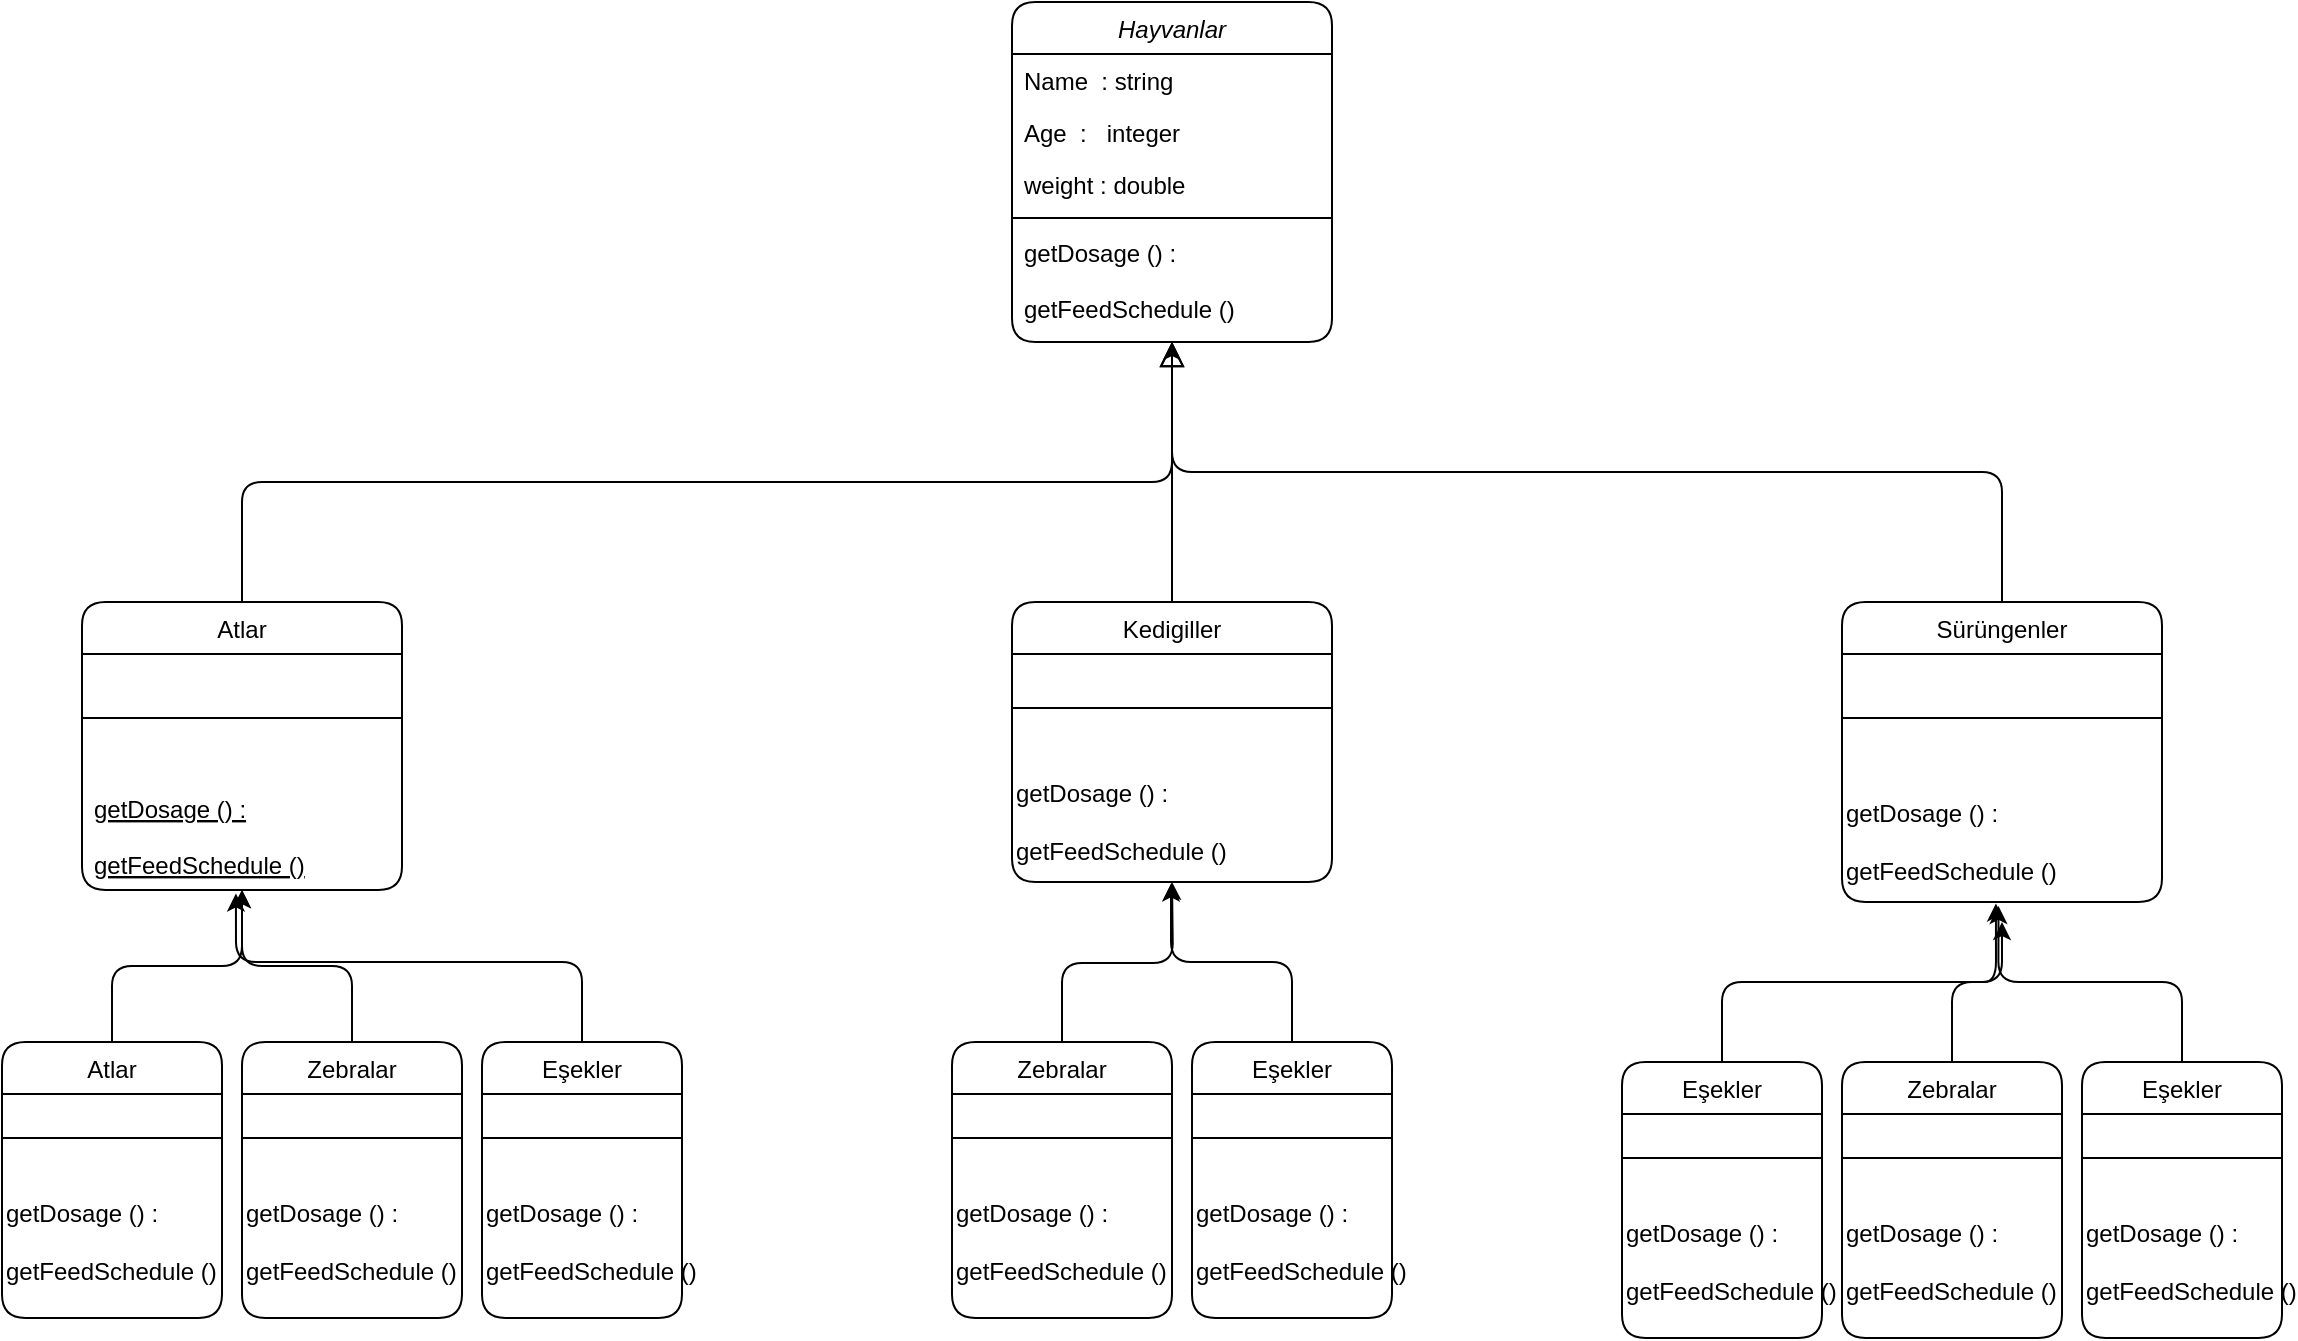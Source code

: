 <mxfile version="20.8.23" type="github">
  <diagram id="C5RBs43oDa-KdzZeNtuy" name="Page-1">
    <mxGraphModel dx="1313" dy="708" grid="1" gridSize="10" guides="1" tooltips="1" connect="1" arrows="1" fold="1" page="1" pageScale="1" pageWidth="1169" pageHeight="827" background="none" math="0" shadow="0">
      <root>
        <mxCell id="WIyWlLk6GJQsqaUBKTNV-0" />
        <mxCell id="WIyWlLk6GJQsqaUBKTNV-1" parent="WIyWlLk6GJQsqaUBKTNV-0" />
        <mxCell id="zkfFHV4jXpPFQw0GAbJ--0" value="Hayvanlar" style="swimlane;fontStyle=2;align=center;verticalAlign=top;childLayout=stackLayout;horizontal=1;startSize=26;horizontalStack=0;resizeParent=1;resizeLast=0;collapsible=1;marginBottom=0;rounded=1;shadow=0;strokeWidth=1;labelBackgroundColor=none;" parent="WIyWlLk6GJQsqaUBKTNV-1" vertex="1">
          <mxGeometry x="505" y="40" width="160" height="170" as="geometry">
            <mxRectangle x="230" y="140" width="160" height="26" as="alternateBounds" />
          </mxGeometry>
        </mxCell>
        <mxCell id="zkfFHV4jXpPFQw0GAbJ--1" value="Name  : string" style="text;align=left;verticalAlign=top;spacingLeft=4;spacingRight=4;overflow=hidden;rotatable=0;points=[[0,0.5],[1,0.5]];portConstraint=eastwest;labelBackgroundColor=none;rounded=1;" parent="zkfFHV4jXpPFQw0GAbJ--0" vertex="1">
          <mxGeometry y="26" width="160" height="26" as="geometry" />
        </mxCell>
        <mxCell id="zkfFHV4jXpPFQw0GAbJ--2" value="Age  :   integer" style="text;align=left;verticalAlign=top;spacingLeft=4;spacingRight=4;overflow=hidden;rotatable=0;points=[[0,0.5],[1,0.5]];portConstraint=eastwest;rounded=1;shadow=0;html=0;labelBackgroundColor=none;" parent="zkfFHV4jXpPFQw0GAbJ--0" vertex="1">
          <mxGeometry y="52" width="160" height="26" as="geometry" />
        </mxCell>
        <mxCell id="zkfFHV4jXpPFQw0GAbJ--3" value="weight : double" style="text;align=left;verticalAlign=top;spacingLeft=4;spacingRight=4;overflow=hidden;rotatable=0;points=[[0,0.5],[1,0.5]];portConstraint=eastwest;rounded=1;shadow=0;html=0;labelBackgroundColor=none;" parent="zkfFHV4jXpPFQw0GAbJ--0" vertex="1">
          <mxGeometry y="78" width="160" height="26" as="geometry" />
        </mxCell>
        <mxCell id="zkfFHV4jXpPFQw0GAbJ--4" value="" style="line;html=1;strokeWidth=1;align=left;verticalAlign=middle;spacingTop=-1;spacingLeft=3;spacingRight=3;rotatable=0;labelPosition=right;points=[];portConstraint=eastwest;labelBackgroundColor=none;rounded=1;" parent="zkfFHV4jXpPFQw0GAbJ--0" vertex="1">
          <mxGeometry y="104" width="160" height="8" as="geometry" />
        </mxCell>
        <mxCell id="zkfFHV4jXpPFQw0GAbJ--5" value=" getDosage () : &#xa;&#xa;getFeedSchedule ()" style="text;align=left;verticalAlign=top;spacingLeft=4;spacingRight=4;overflow=hidden;rotatable=0;points=[[0,0.5],[1,0.5]];portConstraint=eastwest;labelBackgroundColor=none;rounded=1;" parent="zkfFHV4jXpPFQw0GAbJ--0" vertex="1">
          <mxGeometry y="112" width="160" height="48" as="geometry" />
        </mxCell>
        <mxCell id="zkfFHV4jXpPFQw0GAbJ--6" value="Atlar" style="swimlane;fontStyle=0;align=center;verticalAlign=top;childLayout=stackLayout;horizontal=1;startSize=26;horizontalStack=0;resizeParent=1;resizeLast=0;collapsible=1;marginBottom=0;rounded=1;shadow=0;strokeWidth=1;labelBackgroundColor=none;" parent="WIyWlLk6GJQsqaUBKTNV-1" vertex="1">
          <mxGeometry x="40" y="340" width="160" height="144" as="geometry">
            <mxRectangle x="130" y="380" width="160" height="26" as="alternateBounds" />
          </mxGeometry>
        </mxCell>
        <mxCell id="zkfFHV4jXpPFQw0GAbJ--9" value="" style="line;html=1;strokeWidth=1;align=left;verticalAlign=middle;spacingTop=-1;spacingLeft=3;spacingRight=3;rotatable=0;labelPosition=right;points=[];portConstraint=eastwest;labelBackgroundColor=none;rounded=1;" parent="zkfFHV4jXpPFQw0GAbJ--6" vertex="1">
          <mxGeometry y="26" width="160" height="64" as="geometry" />
        </mxCell>
        <mxCell id="zkfFHV4jXpPFQw0GAbJ--10" value=" getDosage () : &#xa;&#xa;getFeedSchedule ()" style="text;align=left;verticalAlign=top;spacingLeft=4;spacingRight=4;overflow=hidden;rotatable=0;points=[[0,0.5],[1,0.5]];portConstraint=eastwest;fontStyle=4;labelBackgroundColor=none;rounded=1;" parent="zkfFHV4jXpPFQw0GAbJ--6" vertex="1">
          <mxGeometry y="90" width="160" height="54" as="geometry" />
        </mxCell>
        <mxCell id="zkfFHV4jXpPFQw0GAbJ--12" value="" style="endArrow=block;endSize=10;endFill=0;shadow=0;strokeWidth=1;rounded=1;edgeStyle=elbowEdgeStyle;elbow=vertical;labelBackgroundColor=none;fontColor=default;" parent="WIyWlLk6GJQsqaUBKTNV-1" source="zkfFHV4jXpPFQw0GAbJ--6" target="zkfFHV4jXpPFQw0GAbJ--0" edge="1">
          <mxGeometry width="160" relative="1" as="geometry">
            <mxPoint x="200" y="203" as="sourcePoint" />
            <mxPoint x="200" y="203" as="targetPoint" />
            <Array as="points">
              <mxPoint x="290" y="280" />
            </Array>
          </mxGeometry>
        </mxCell>
        <mxCell id="zkfFHV4jXpPFQw0GAbJ--16" value="" style="endArrow=block;endSize=10;endFill=0;shadow=0;strokeWidth=1;rounded=1;edgeStyle=elbowEdgeStyle;elbow=vertical;labelBackgroundColor=none;fontColor=default;" parent="WIyWlLk6GJQsqaUBKTNV-1" source="zkfFHV4jXpPFQw0GAbJ--13" target="zkfFHV4jXpPFQw0GAbJ--0" edge="1">
          <mxGeometry width="160" relative="1" as="geometry">
            <mxPoint x="210" y="373" as="sourcePoint" />
            <mxPoint x="310" y="271" as="targetPoint" />
          </mxGeometry>
        </mxCell>
        <mxCell id="a2PCVH2uoHXZf3xDA6JO-47" style="edgeStyle=orthogonalEdgeStyle;rounded=1;orthogonalLoop=1;jettySize=auto;html=1;exitX=0.5;exitY=0;exitDx=0;exitDy=0;entryX=0.5;entryY=1;entryDx=0;entryDy=0;" edge="1" parent="WIyWlLk6GJQsqaUBKTNV-1" source="zkfFHV4jXpPFQw0GAbJ--17" target="zkfFHV4jXpPFQw0GAbJ--0">
          <mxGeometry relative="1" as="geometry" />
        </mxCell>
        <mxCell id="zkfFHV4jXpPFQw0GAbJ--17" value="Sürüngenler" style="swimlane;fontStyle=0;align=center;verticalAlign=top;childLayout=stackLayout;horizontal=1;startSize=26;horizontalStack=0;resizeParent=1;resizeLast=0;collapsible=1;marginBottom=0;rounded=1;shadow=0;strokeWidth=1;labelBackgroundColor=none;" parent="WIyWlLk6GJQsqaUBKTNV-1" vertex="1">
          <mxGeometry x="920" y="340" width="160" height="150" as="geometry">
            <mxRectangle x="550" y="140" width="160" height="26" as="alternateBounds" />
          </mxGeometry>
        </mxCell>
        <mxCell id="zkfFHV4jXpPFQw0GAbJ--23" value="" style="line;html=1;strokeWidth=1;align=left;verticalAlign=middle;spacingTop=-1;spacingLeft=3;spacingRight=3;rotatable=0;labelPosition=right;points=[];portConstraint=eastwest;labelBackgroundColor=none;rounded=1;" parent="zkfFHV4jXpPFQw0GAbJ--17" vertex="1">
          <mxGeometry y="26" width="160" height="64" as="geometry" />
        </mxCell>
        <mxCell id="a2PCVH2uoHXZf3xDA6JO-80" value=" getDosage () : &lt;br&gt;&lt;br&gt;getFeedSchedule ()" style="text;html=1;align=left;verticalAlign=middle;resizable=0;points=[];autosize=1;strokeColor=none;fillColor=none;" vertex="1" parent="zkfFHV4jXpPFQw0GAbJ--17">
          <mxGeometry y="90" width="160" height="60" as="geometry" />
        </mxCell>
        <mxCell id="a2PCVH2uoHXZf3xDA6JO-1" value="" style="endArrow=none;shadow=0;strokeWidth=1;rounded=1;endFill=1;edgeStyle=elbowEdgeStyle;elbow=vertical;labelBackgroundColor=none;fontColor=default;" edge="1" parent="WIyWlLk6GJQsqaUBKTNV-1" source="zkfFHV4jXpPFQw0GAbJ--0" target="zkfFHV4jXpPFQw0GAbJ--13">
          <mxGeometry x="0.5" y="41" relative="1" as="geometry">
            <mxPoint x="400" y="210" as="sourcePoint" />
            <mxPoint x="620" y="340" as="targetPoint" />
            <mxPoint x="-40" y="32" as="offset" />
            <Array as="points" />
          </mxGeometry>
        </mxCell>
        <mxCell id="zkfFHV4jXpPFQw0GAbJ--13" value="Kedigiller" style="swimlane;fontStyle=0;align=center;verticalAlign=top;childLayout=stackLayout;horizontal=1;startSize=26;horizontalStack=0;resizeParent=1;resizeLast=0;collapsible=1;marginBottom=0;rounded=1;shadow=0;strokeWidth=1;labelBackgroundColor=none;" parent="WIyWlLk6GJQsqaUBKTNV-1" vertex="1">
          <mxGeometry x="505" y="340" width="160" height="140" as="geometry">
            <mxRectangle x="340" y="380" width="170" height="26" as="alternateBounds" />
          </mxGeometry>
        </mxCell>
        <mxCell id="zkfFHV4jXpPFQw0GAbJ--15" value="" style="line;html=1;strokeWidth=1;align=left;verticalAlign=middle;spacingTop=-1;spacingLeft=3;spacingRight=3;rotatable=0;labelPosition=right;points=[];portConstraint=eastwest;labelBackgroundColor=none;rounded=1;" parent="zkfFHV4jXpPFQw0GAbJ--13" vertex="1">
          <mxGeometry y="26" width="160" height="54" as="geometry" />
        </mxCell>
        <mxCell id="a2PCVH2uoHXZf3xDA6JO-78" value=" getDosage () : &lt;br&gt;&lt;br&gt;getFeedSchedule ()" style="text;html=1;align=left;verticalAlign=middle;resizable=0;points=[];autosize=1;strokeColor=none;fillColor=none;" vertex="1" parent="zkfFHV4jXpPFQw0GAbJ--13">
          <mxGeometry y="80" width="160" height="60" as="geometry" />
        </mxCell>
        <mxCell id="a2PCVH2uoHXZf3xDA6JO-115" style="edgeStyle=orthogonalEdgeStyle;rounded=1;orthogonalLoop=1;jettySize=auto;html=1;" edge="1" parent="WIyWlLk6GJQsqaUBKTNV-1" source="a2PCVH2uoHXZf3xDA6JO-4" target="zkfFHV4jXpPFQw0GAbJ--6">
          <mxGeometry relative="1" as="geometry" />
        </mxCell>
        <mxCell id="a2PCVH2uoHXZf3xDA6JO-4" value="Atlar" style="swimlane;fontStyle=0;align=center;verticalAlign=top;childLayout=stackLayout;horizontal=1;startSize=26;horizontalStack=0;resizeParent=1;resizeLast=0;collapsible=1;marginBottom=0;rounded=1;shadow=0;strokeWidth=1;labelBackgroundColor=none;" vertex="1" parent="WIyWlLk6GJQsqaUBKTNV-1">
          <mxGeometry y="560" width="110" height="138" as="geometry">
            <mxRectangle x="130" y="380" width="160" height="26" as="alternateBounds" />
          </mxGeometry>
        </mxCell>
        <mxCell id="a2PCVH2uoHXZf3xDA6JO-7" value="" style="line;html=1;strokeWidth=1;align=left;verticalAlign=middle;spacingTop=-1;spacingLeft=3;spacingRight=3;rotatable=0;labelPosition=right;points=[];portConstraint=eastwest;labelBackgroundColor=none;rounded=1;" vertex="1" parent="a2PCVH2uoHXZf3xDA6JO-4">
          <mxGeometry y="26" width="110" height="44" as="geometry" />
        </mxCell>
        <mxCell id="a2PCVH2uoHXZf3xDA6JO-81" value=" getDosage () : &lt;br&gt;&lt;br&gt;getFeedSchedule ()" style="text;html=1;align=left;verticalAlign=middle;resizable=0;points=[];autosize=1;strokeColor=none;fillColor=none;" vertex="1" parent="a2PCVH2uoHXZf3xDA6JO-4">
          <mxGeometry y="70" width="110" height="60" as="geometry" />
        </mxCell>
        <mxCell id="a2PCVH2uoHXZf3xDA6JO-114" style="edgeStyle=orthogonalEdgeStyle;rounded=1;orthogonalLoop=1;jettySize=auto;html=1;" edge="1" parent="WIyWlLk6GJQsqaUBKTNV-1" source="a2PCVH2uoHXZf3xDA6JO-10" target="zkfFHV4jXpPFQw0GAbJ--6">
          <mxGeometry relative="1" as="geometry" />
        </mxCell>
        <mxCell id="a2PCVH2uoHXZf3xDA6JO-10" value="Zebralar" style="swimlane;fontStyle=0;align=center;verticalAlign=top;childLayout=stackLayout;horizontal=1;startSize=26;horizontalStack=0;resizeParent=1;resizeLast=0;collapsible=1;marginBottom=0;rounded=1;shadow=0;strokeWidth=1;labelBackgroundColor=none;" vertex="1" parent="WIyWlLk6GJQsqaUBKTNV-1">
          <mxGeometry x="120" y="560" width="110" height="138" as="geometry">
            <mxRectangle x="130" y="380" width="160" height="26" as="alternateBounds" />
          </mxGeometry>
        </mxCell>
        <mxCell id="a2PCVH2uoHXZf3xDA6JO-13" value="" style="line;html=1;strokeWidth=1;align=left;verticalAlign=middle;spacingTop=-1;spacingLeft=3;spacingRight=3;rotatable=0;labelPosition=right;points=[];portConstraint=eastwest;labelBackgroundColor=none;rounded=1;" vertex="1" parent="a2PCVH2uoHXZf3xDA6JO-10">
          <mxGeometry y="26" width="110" height="44" as="geometry" />
        </mxCell>
        <mxCell id="a2PCVH2uoHXZf3xDA6JO-82" value=" getDosage () : &lt;br&gt;&lt;br&gt;getFeedSchedule ()" style="text;html=1;align=left;verticalAlign=middle;resizable=0;points=[];autosize=1;strokeColor=none;fillColor=none;" vertex="1" parent="a2PCVH2uoHXZf3xDA6JO-10">
          <mxGeometry y="70" width="110" height="60" as="geometry" />
        </mxCell>
        <mxCell id="a2PCVH2uoHXZf3xDA6JO-113" style="edgeStyle=orthogonalEdgeStyle;rounded=1;orthogonalLoop=1;jettySize=auto;html=1;entryX=0.481;entryY=1.032;entryDx=0;entryDy=0;entryPerimeter=0;" edge="1" parent="WIyWlLk6GJQsqaUBKTNV-1" source="a2PCVH2uoHXZf3xDA6JO-16" target="zkfFHV4jXpPFQw0GAbJ--10">
          <mxGeometry relative="1" as="geometry">
            <Array as="points">
              <mxPoint x="290" y="520" />
              <mxPoint x="117" y="520" />
            </Array>
          </mxGeometry>
        </mxCell>
        <mxCell id="a2PCVH2uoHXZf3xDA6JO-16" value="Eşekler" style="swimlane;fontStyle=0;align=center;verticalAlign=top;childLayout=stackLayout;horizontal=1;startSize=26;horizontalStack=0;resizeParent=1;resizeLast=0;collapsible=1;marginBottom=0;rounded=1;shadow=0;strokeWidth=1;labelBackgroundColor=none;" vertex="1" parent="WIyWlLk6GJQsqaUBKTNV-1">
          <mxGeometry x="240" y="560" width="100" height="138" as="geometry">
            <mxRectangle x="130" y="380" width="160" height="26" as="alternateBounds" />
          </mxGeometry>
        </mxCell>
        <mxCell id="a2PCVH2uoHXZf3xDA6JO-19" value="" style="line;html=1;strokeWidth=1;align=left;verticalAlign=middle;spacingTop=-1;spacingLeft=3;spacingRight=3;rotatable=0;labelPosition=right;points=[];portConstraint=eastwest;labelBackgroundColor=none;rounded=1;" vertex="1" parent="a2PCVH2uoHXZf3xDA6JO-16">
          <mxGeometry y="26" width="100" height="44" as="geometry" />
        </mxCell>
        <mxCell id="a2PCVH2uoHXZf3xDA6JO-83" value=" getDosage () : &lt;br&gt;&lt;br&gt;getFeedSchedule ()" style="text;html=1;align=left;verticalAlign=middle;resizable=0;points=[];autosize=1;strokeColor=none;fillColor=none;" vertex="1" parent="a2PCVH2uoHXZf3xDA6JO-16">
          <mxGeometry y="70" width="100" height="60" as="geometry" />
        </mxCell>
        <mxCell id="a2PCVH2uoHXZf3xDA6JO-102" value="" style="edgeStyle=orthogonalEdgeStyle;rounded=1;orthogonalLoop=1;jettySize=auto;html=1;" edge="1" parent="WIyWlLk6GJQsqaUBKTNV-1" source="a2PCVH2uoHXZf3xDA6JO-84">
          <mxGeometry relative="1" as="geometry">
            <mxPoint x="585" y="480" as="targetPoint" />
          </mxGeometry>
        </mxCell>
        <mxCell id="a2PCVH2uoHXZf3xDA6JO-84" value="Zebralar" style="swimlane;fontStyle=0;align=center;verticalAlign=top;childLayout=stackLayout;horizontal=1;startSize=26;horizontalStack=0;resizeParent=1;resizeLast=0;collapsible=1;marginBottom=0;rounded=1;shadow=0;strokeWidth=1;labelBackgroundColor=none;" vertex="1" parent="WIyWlLk6GJQsqaUBKTNV-1">
          <mxGeometry x="475" y="560" width="110" height="138" as="geometry">
            <mxRectangle x="130" y="380" width="160" height="26" as="alternateBounds" />
          </mxGeometry>
        </mxCell>
        <mxCell id="a2PCVH2uoHXZf3xDA6JO-85" value="" style="line;html=1;strokeWidth=1;align=left;verticalAlign=middle;spacingTop=-1;spacingLeft=3;spacingRight=3;rotatable=0;labelPosition=right;points=[];portConstraint=eastwest;labelBackgroundColor=none;rounded=1;" vertex="1" parent="a2PCVH2uoHXZf3xDA6JO-84">
          <mxGeometry y="26" width="110" height="44" as="geometry" />
        </mxCell>
        <mxCell id="a2PCVH2uoHXZf3xDA6JO-86" value=" getDosage () : &lt;br&gt;&lt;br&gt;getFeedSchedule ()" style="text;html=1;align=left;verticalAlign=middle;resizable=0;points=[];autosize=1;strokeColor=none;fillColor=none;" vertex="1" parent="a2PCVH2uoHXZf3xDA6JO-84">
          <mxGeometry y="70" width="110" height="60" as="geometry" />
        </mxCell>
        <mxCell id="a2PCVH2uoHXZf3xDA6JO-103" style="edgeStyle=orthogonalEdgeStyle;rounded=1;orthogonalLoop=1;jettySize=auto;html=1;entryX=0.497;entryY=1.012;entryDx=0;entryDy=0;entryPerimeter=0;" edge="1" parent="WIyWlLk6GJQsqaUBKTNV-1" source="a2PCVH2uoHXZf3xDA6JO-87" target="a2PCVH2uoHXZf3xDA6JO-78">
          <mxGeometry relative="1" as="geometry" />
        </mxCell>
        <mxCell id="a2PCVH2uoHXZf3xDA6JO-87" value="Eşekler" style="swimlane;fontStyle=0;align=center;verticalAlign=top;childLayout=stackLayout;horizontal=1;startSize=26;horizontalStack=0;resizeParent=1;resizeLast=0;collapsible=1;marginBottom=0;rounded=1;shadow=0;strokeWidth=1;labelBackgroundColor=none;" vertex="1" parent="WIyWlLk6GJQsqaUBKTNV-1">
          <mxGeometry x="595" y="560" width="100" height="138" as="geometry">
            <mxRectangle x="130" y="380" width="160" height="26" as="alternateBounds" />
          </mxGeometry>
        </mxCell>
        <mxCell id="a2PCVH2uoHXZf3xDA6JO-88" value="" style="line;html=1;strokeWidth=1;align=left;verticalAlign=middle;spacingTop=-1;spacingLeft=3;spacingRight=3;rotatable=0;labelPosition=right;points=[];portConstraint=eastwest;labelBackgroundColor=none;rounded=1;" vertex="1" parent="a2PCVH2uoHXZf3xDA6JO-87">
          <mxGeometry y="26" width="100" height="44" as="geometry" />
        </mxCell>
        <mxCell id="a2PCVH2uoHXZf3xDA6JO-89" value=" getDosage () : &lt;br&gt;&lt;br&gt;getFeedSchedule ()" style="text;html=1;align=left;verticalAlign=middle;resizable=0;points=[];autosize=1;strokeColor=none;fillColor=none;" vertex="1" parent="a2PCVH2uoHXZf3xDA6JO-87">
          <mxGeometry y="70" width="100" height="60" as="geometry" />
        </mxCell>
        <mxCell id="a2PCVH2uoHXZf3xDA6JO-110" style="edgeStyle=orthogonalEdgeStyle;rounded=1;orthogonalLoop=1;jettySize=auto;html=1;entryX=0.481;entryY=1.012;entryDx=0;entryDy=0;entryPerimeter=0;" edge="1" parent="WIyWlLk6GJQsqaUBKTNV-1" source="a2PCVH2uoHXZf3xDA6JO-90" target="a2PCVH2uoHXZf3xDA6JO-80">
          <mxGeometry relative="1" as="geometry" />
        </mxCell>
        <mxCell id="a2PCVH2uoHXZf3xDA6JO-90" value="Zebralar" style="swimlane;fontStyle=0;align=center;verticalAlign=top;childLayout=stackLayout;horizontal=1;startSize=26;horizontalStack=0;resizeParent=1;resizeLast=0;collapsible=1;marginBottom=0;rounded=1;shadow=0;strokeWidth=1;labelBackgroundColor=none;" vertex="1" parent="WIyWlLk6GJQsqaUBKTNV-1">
          <mxGeometry x="920" y="570" width="110" height="138" as="geometry">
            <mxRectangle x="130" y="380" width="160" height="26" as="alternateBounds" />
          </mxGeometry>
        </mxCell>
        <mxCell id="a2PCVH2uoHXZf3xDA6JO-91" value="" style="line;html=1;strokeWidth=1;align=left;verticalAlign=middle;spacingTop=-1;spacingLeft=3;spacingRight=3;rotatable=0;labelPosition=right;points=[];portConstraint=eastwest;labelBackgroundColor=none;rounded=1;" vertex="1" parent="a2PCVH2uoHXZf3xDA6JO-90">
          <mxGeometry y="26" width="110" height="44" as="geometry" />
        </mxCell>
        <mxCell id="a2PCVH2uoHXZf3xDA6JO-92" value=" getDosage () : &lt;br&gt;&lt;br&gt;getFeedSchedule ()" style="text;html=1;align=left;verticalAlign=middle;resizable=0;points=[];autosize=1;strokeColor=none;fillColor=none;" vertex="1" parent="a2PCVH2uoHXZf3xDA6JO-90">
          <mxGeometry y="70" width="110" height="60" as="geometry" />
        </mxCell>
        <mxCell id="a2PCVH2uoHXZf3xDA6JO-111" style="edgeStyle=orthogonalEdgeStyle;rounded=1;orthogonalLoop=1;jettySize=auto;html=1;entryX=0.489;entryY=1.033;entryDx=0;entryDy=0;entryPerimeter=0;" edge="1" parent="WIyWlLk6GJQsqaUBKTNV-1" source="a2PCVH2uoHXZf3xDA6JO-93" target="a2PCVH2uoHXZf3xDA6JO-80">
          <mxGeometry relative="1" as="geometry" />
        </mxCell>
        <mxCell id="a2PCVH2uoHXZf3xDA6JO-93" value="Eşekler" style="swimlane;fontStyle=0;align=center;verticalAlign=top;childLayout=stackLayout;horizontal=1;startSize=26;horizontalStack=0;resizeParent=1;resizeLast=0;collapsible=1;marginBottom=0;rounded=1;shadow=0;strokeWidth=1;labelBackgroundColor=none;" vertex="1" parent="WIyWlLk6GJQsqaUBKTNV-1">
          <mxGeometry x="1040" y="570" width="100" height="138" as="geometry">
            <mxRectangle x="130" y="380" width="160" height="26" as="alternateBounds" />
          </mxGeometry>
        </mxCell>
        <mxCell id="a2PCVH2uoHXZf3xDA6JO-94" value="" style="line;html=1;strokeWidth=1;align=left;verticalAlign=middle;spacingTop=-1;spacingLeft=3;spacingRight=3;rotatable=0;labelPosition=right;points=[];portConstraint=eastwest;labelBackgroundColor=none;rounded=1;" vertex="1" parent="a2PCVH2uoHXZf3xDA6JO-93">
          <mxGeometry y="26" width="100" height="44" as="geometry" />
        </mxCell>
        <mxCell id="a2PCVH2uoHXZf3xDA6JO-95" value=" getDosage () : &lt;br&gt;&lt;br&gt;getFeedSchedule ()" style="text;html=1;align=left;verticalAlign=middle;resizable=0;points=[];autosize=1;strokeColor=none;fillColor=none;" vertex="1" parent="a2PCVH2uoHXZf3xDA6JO-93">
          <mxGeometry y="70" width="100" height="60" as="geometry" />
        </mxCell>
        <mxCell id="a2PCVH2uoHXZf3xDA6JO-112" style="edgeStyle=orthogonalEdgeStyle;rounded=1;orthogonalLoop=1;jettySize=auto;html=1;" edge="1" parent="WIyWlLk6GJQsqaUBKTNV-1" source="a2PCVH2uoHXZf3xDA6JO-99">
          <mxGeometry relative="1" as="geometry">
            <mxPoint x="1000" y="500" as="targetPoint" />
            <Array as="points">
              <mxPoint x="860" y="530" />
              <mxPoint x="1000" y="530" />
            </Array>
          </mxGeometry>
        </mxCell>
        <mxCell id="a2PCVH2uoHXZf3xDA6JO-99" value="Eşekler" style="swimlane;fontStyle=0;align=center;verticalAlign=top;childLayout=stackLayout;horizontal=1;startSize=26;horizontalStack=0;resizeParent=1;resizeLast=0;collapsible=1;marginBottom=0;rounded=1;shadow=0;strokeWidth=1;labelBackgroundColor=none;" vertex="1" parent="WIyWlLk6GJQsqaUBKTNV-1">
          <mxGeometry x="810" y="570" width="100" height="138" as="geometry">
            <mxRectangle x="130" y="380" width="160" height="26" as="alternateBounds" />
          </mxGeometry>
        </mxCell>
        <mxCell id="a2PCVH2uoHXZf3xDA6JO-100" value="" style="line;html=1;strokeWidth=1;align=left;verticalAlign=middle;spacingTop=-1;spacingLeft=3;spacingRight=3;rotatable=0;labelPosition=right;points=[];portConstraint=eastwest;labelBackgroundColor=none;rounded=1;" vertex="1" parent="a2PCVH2uoHXZf3xDA6JO-99">
          <mxGeometry y="26" width="100" height="44" as="geometry" />
        </mxCell>
        <mxCell id="a2PCVH2uoHXZf3xDA6JO-101" value=" getDosage () : &lt;br&gt;&lt;br&gt;getFeedSchedule ()" style="text;html=1;align=left;verticalAlign=middle;resizable=0;points=[];autosize=1;strokeColor=none;fillColor=none;" vertex="1" parent="a2PCVH2uoHXZf3xDA6JO-99">
          <mxGeometry y="70" width="100" height="60" as="geometry" />
        </mxCell>
      </root>
    </mxGraphModel>
  </diagram>
</mxfile>
